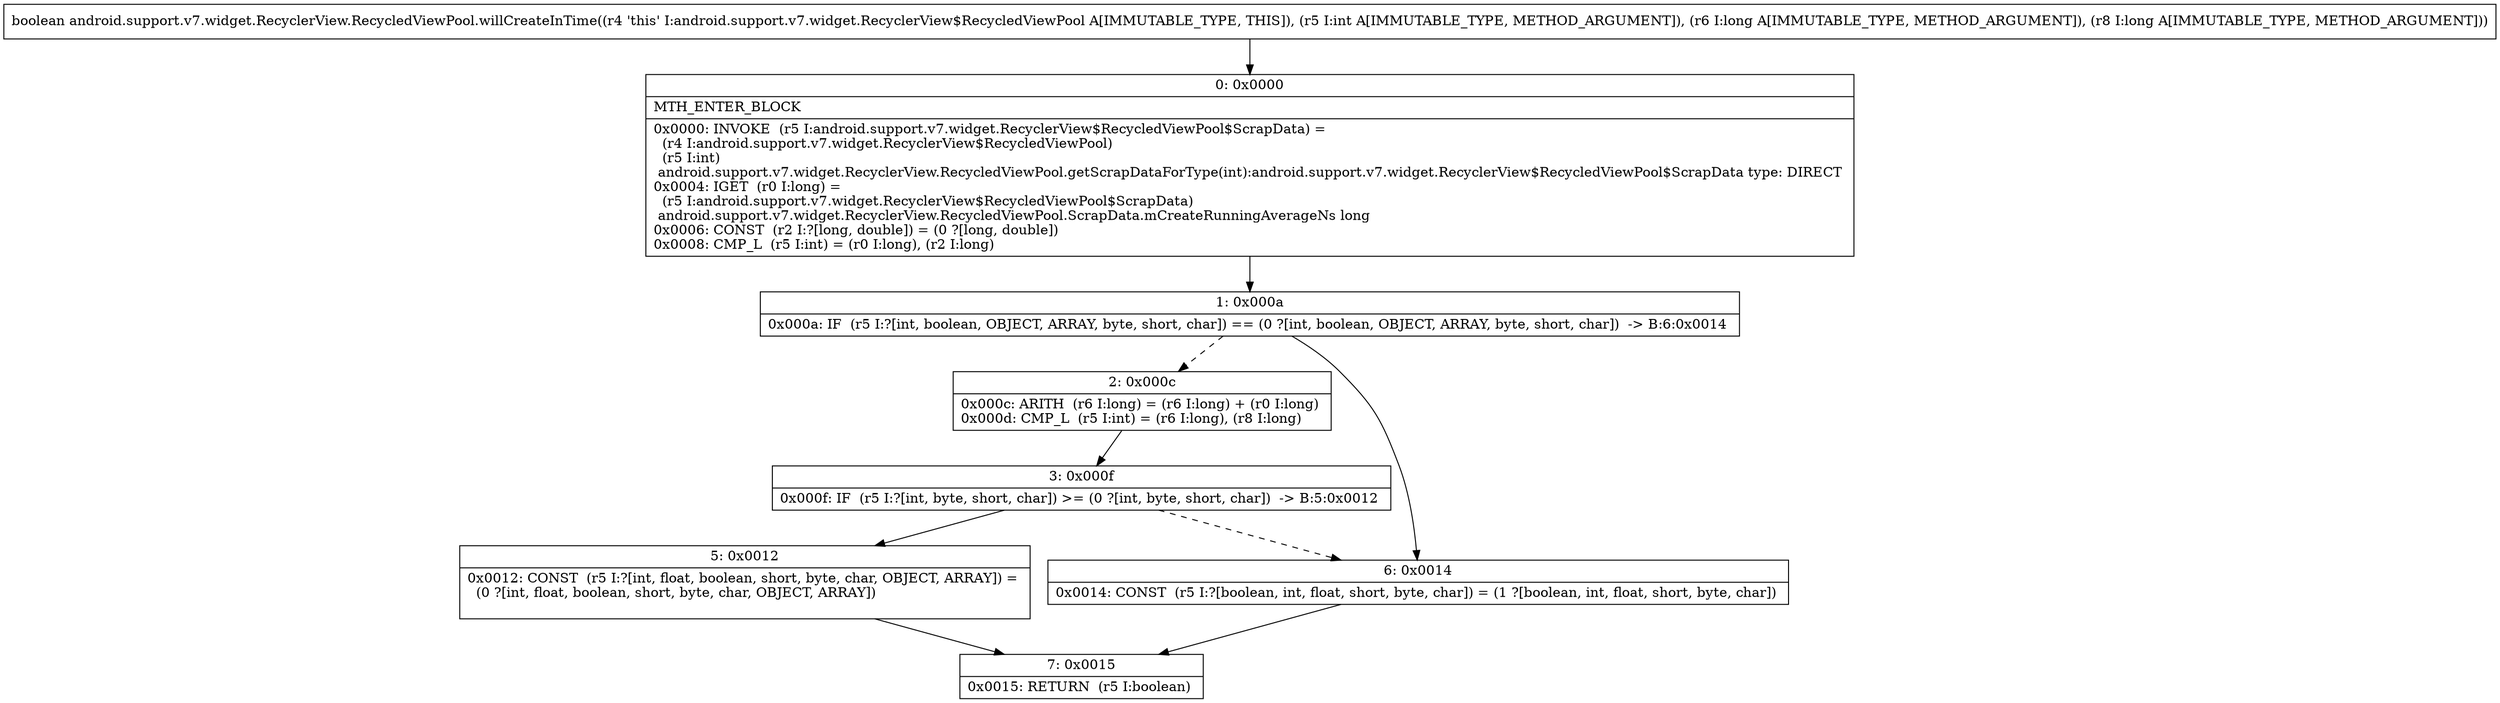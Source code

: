 digraph "CFG forandroid.support.v7.widget.RecyclerView.RecycledViewPool.willCreateInTime(IJJ)Z" {
Node_0 [shape=record,label="{0\:\ 0x0000|MTH_ENTER_BLOCK\l|0x0000: INVOKE  (r5 I:android.support.v7.widget.RecyclerView$RecycledViewPool$ScrapData) = \l  (r4 I:android.support.v7.widget.RecyclerView$RecycledViewPool)\l  (r5 I:int)\l android.support.v7.widget.RecyclerView.RecycledViewPool.getScrapDataForType(int):android.support.v7.widget.RecyclerView$RecycledViewPool$ScrapData type: DIRECT \l0x0004: IGET  (r0 I:long) = \l  (r5 I:android.support.v7.widget.RecyclerView$RecycledViewPool$ScrapData)\l android.support.v7.widget.RecyclerView.RecycledViewPool.ScrapData.mCreateRunningAverageNs long \l0x0006: CONST  (r2 I:?[long, double]) = (0 ?[long, double]) \l0x0008: CMP_L  (r5 I:int) = (r0 I:long), (r2 I:long) \l}"];
Node_1 [shape=record,label="{1\:\ 0x000a|0x000a: IF  (r5 I:?[int, boolean, OBJECT, ARRAY, byte, short, char]) == (0 ?[int, boolean, OBJECT, ARRAY, byte, short, char])  \-\> B:6:0x0014 \l}"];
Node_2 [shape=record,label="{2\:\ 0x000c|0x000c: ARITH  (r6 I:long) = (r6 I:long) + (r0 I:long) \l0x000d: CMP_L  (r5 I:int) = (r6 I:long), (r8 I:long) \l}"];
Node_3 [shape=record,label="{3\:\ 0x000f|0x000f: IF  (r5 I:?[int, byte, short, char]) \>= (0 ?[int, byte, short, char])  \-\> B:5:0x0012 \l}"];
Node_5 [shape=record,label="{5\:\ 0x0012|0x0012: CONST  (r5 I:?[int, float, boolean, short, byte, char, OBJECT, ARRAY]) = \l  (0 ?[int, float, boolean, short, byte, char, OBJECT, ARRAY])\l \l}"];
Node_6 [shape=record,label="{6\:\ 0x0014|0x0014: CONST  (r5 I:?[boolean, int, float, short, byte, char]) = (1 ?[boolean, int, float, short, byte, char]) \l}"];
Node_7 [shape=record,label="{7\:\ 0x0015|0x0015: RETURN  (r5 I:boolean) \l}"];
MethodNode[shape=record,label="{boolean android.support.v7.widget.RecyclerView.RecycledViewPool.willCreateInTime((r4 'this' I:android.support.v7.widget.RecyclerView$RecycledViewPool A[IMMUTABLE_TYPE, THIS]), (r5 I:int A[IMMUTABLE_TYPE, METHOD_ARGUMENT]), (r6 I:long A[IMMUTABLE_TYPE, METHOD_ARGUMENT]), (r8 I:long A[IMMUTABLE_TYPE, METHOD_ARGUMENT])) }"];
MethodNode -> Node_0;
Node_0 -> Node_1;
Node_1 -> Node_2[style=dashed];
Node_1 -> Node_6;
Node_2 -> Node_3;
Node_3 -> Node_5;
Node_3 -> Node_6[style=dashed];
Node_5 -> Node_7;
Node_6 -> Node_7;
}

